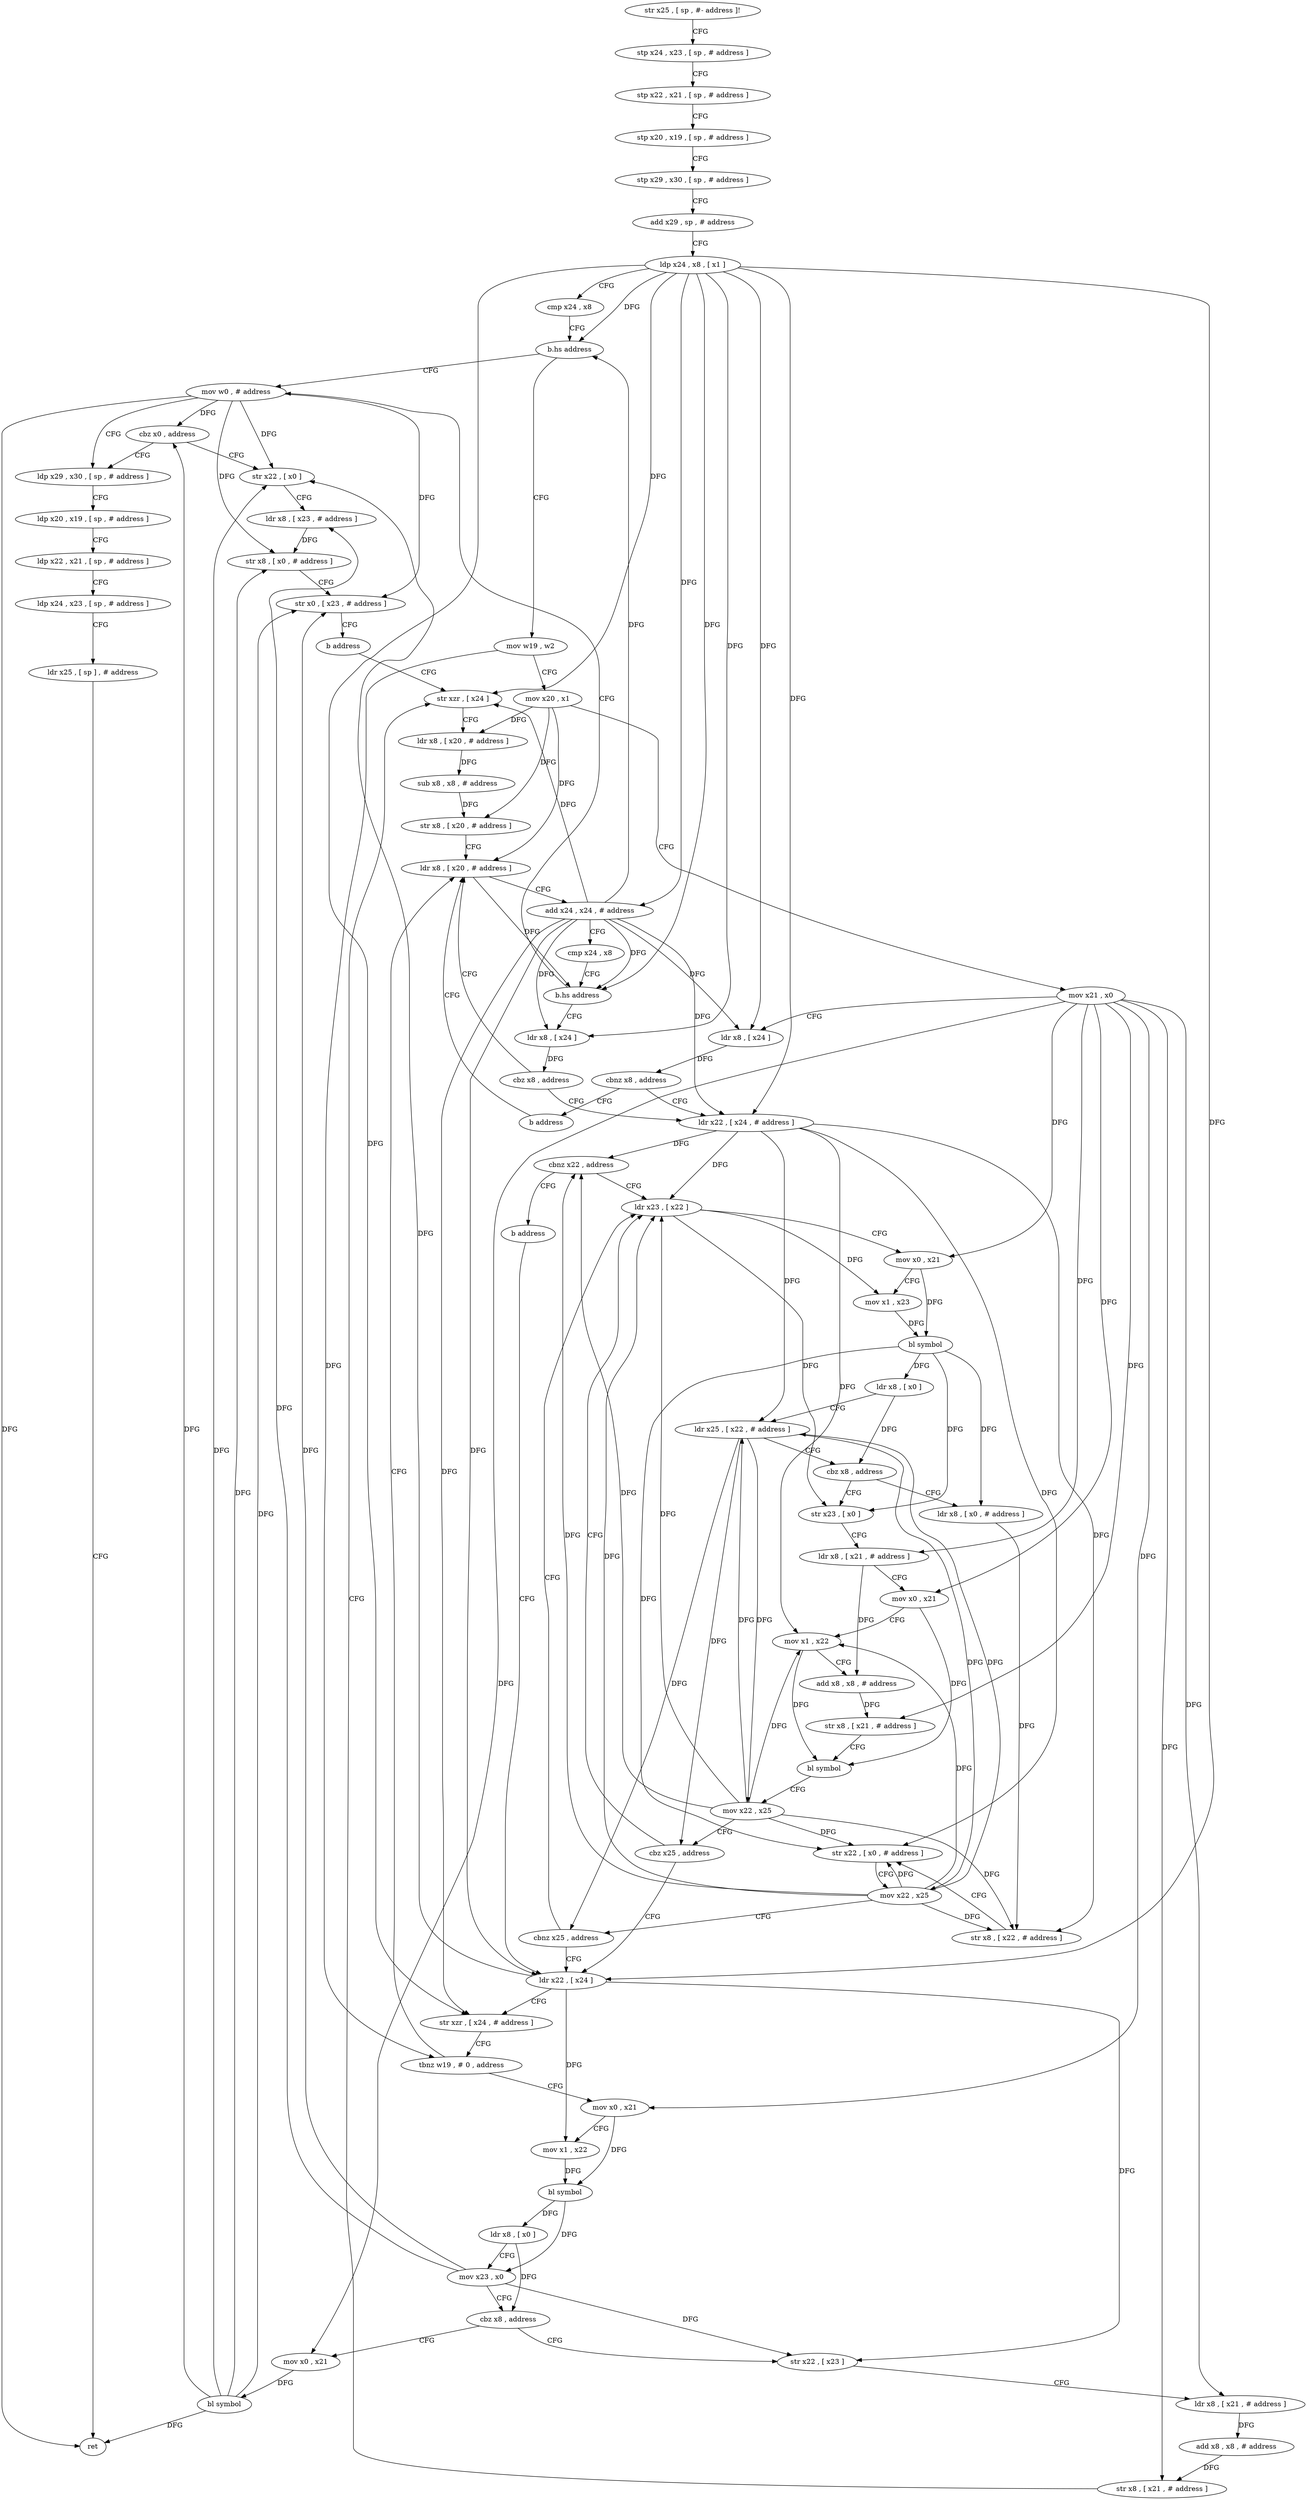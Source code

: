 digraph "func" {
"4221704" [label = "str x25 , [ sp , #- address ]!" ]
"4221708" [label = "stp x24 , x23 , [ sp , # address ]" ]
"4221712" [label = "stp x22 , x21 , [ sp , # address ]" ]
"4221716" [label = "stp x20 , x19 , [ sp , # address ]" ]
"4221720" [label = "stp x29 , x30 , [ sp , # address ]" ]
"4221724" [label = "add x29 , sp , # address" ]
"4221728" [label = "ldp x24 , x8 , [ x1 ]" ]
"4221732" [label = "cmp x24 , x8" ]
"4221736" [label = "b.hs address" ]
"4221984" [label = "mov w0 , # address" ]
"4221740" [label = "mov w19 , w2" ]
"4221988" [label = "ldp x29 , x30 , [ sp , # address ]" ]
"4221744" [label = "mov x20 , x1" ]
"4221748" [label = "mov x21 , x0" ]
"4221752" [label = "ldr x8 , [ x24 ]" ]
"4221756" [label = "cbnz x8 , address" ]
"4221820" [label = "ldr x22 , [ x24 , # address ]" ]
"4221760" [label = "b address" ]
"4221824" [label = "cbnz x22 , address" ]
"4221868" [label = "ldr x23 , [ x22 ]" ]
"4221828" [label = "b address" ]
"4221796" [label = "ldr x8 , [ x20 , # address ]" ]
"4221872" [label = "mov x0 , x21" ]
"4221876" [label = "mov x1 , x23" ]
"4221880" [label = "bl symbol" ]
"4221884" [label = "ldr x8 , [ x0 ]" ]
"4221888" [label = "ldr x25 , [ x22 , # address ]" ]
"4221892" [label = "cbz x8 , address" ]
"4221832" [label = "str x23 , [ x0 ]" ]
"4221896" [label = "ldr x8 , [ x0 , # address ]" ]
"4221916" [label = "ldr x22 , [ x24 ]" ]
"4221800" [label = "add x24 , x24 , # address" ]
"4221804" [label = "cmp x24 , x8" ]
"4221808" [label = "b.hs address" ]
"4221812" [label = "ldr x8 , [ x24 ]" ]
"4221836" [label = "ldr x8 , [ x21 , # address ]" ]
"4221840" [label = "mov x0 , x21" ]
"4221844" [label = "mov x1 , x22" ]
"4221848" [label = "add x8 , x8 , # address" ]
"4221852" [label = "str x8 , [ x21 , # address ]" ]
"4221856" [label = "bl symbol" ]
"4221860" [label = "mov x22 , x25" ]
"4221864" [label = "cbz x25 , address" ]
"4221900" [label = "str x8 , [ x22 , # address ]" ]
"4221904" [label = "str x22 , [ x0 , # address ]" ]
"4221908" [label = "mov x22 , x25" ]
"4221912" [label = "cbnz x25 , address" ]
"4221920" [label = "str xzr , [ x24 , # address ]" ]
"4221924" [label = "tbnz w19 , # 0 , address" ]
"4221928" [label = "mov x0 , x21" ]
"4221816" [label = "cbz x8 , address" ]
"4221932" [label = "mov x1 , x22" ]
"4221936" [label = "bl symbol" ]
"4221940" [label = "ldr x8 , [ x0 ]" ]
"4221944" [label = "mov x23 , x0" ]
"4221948" [label = "cbz x8 , address" ]
"4221764" [label = "str x22 , [ x23 ]" ]
"4221952" [label = "mov x0 , x21" ]
"4221768" [label = "ldr x8 , [ x21 , # address ]" ]
"4221772" [label = "add x8 , x8 , # address" ]
"4221776" [label = "str x8 , [ x21 , # address ]" ]
"4221780" [label = "str xzr , [ x24 ]" ]
"4221956" [label = "bl symbol" ]
"4221960" [label = "cbz x0 , address" ]
"4221964" [label = "str x22 , [ x0 ]" ]
"4221992" [label = "ldp x20 , x19 , [ sp , # address ]" ]
"4221996" [label = "ldp x22 , x21 , [ sp , # address ]" ]
"4222000" [label = "ldp x24 , x23 , [ sp , # address ]" ]
"4222004" [label = "ldr x25 , [ sp ] , # address" ]
"4222008" [label = "ret" ]
"4221968" [label = "ldr x8 , [ x23 , # address ]" ]
"4221972" [label = "str x8 , [ x0 , # address ]" ]
"4221976" [label = "str x0 , [ x23 , # address ]" ]
"4221980" [label = "b address" ]
"4221784" [label = "ldr x8 , [ x20 , # address ]" ]
"4221788" [label = "sub x8 , x8 , # address" ]
"4221792" [label = "str x8 , [ x20 , # address ]" ]
"4221704" -> "4221708" [ label = "CFG" ]
"4221708" -> "4221712" [ label = "CFG" ]
"4221712" -> "4221716" [ label = "CFG" ]
"4221716" -> "4221720" [ label = "CFG" ]
"4221720" -> "4221724" [ label = "CFG" ]
"4221724" -> "4221728" [ label = "CFG" ]
"4221728" -> "4221732" [ label = "CFG" ]
"4221728" -> "4221736" [ label = "DFG" ]
"4221728" -> "4221752" [ label = "DFG" ]
"4221728" -> "4221820" [ label = "DFG" ]
"4221728" -> "4221800" [ label = "DFG" ]
"4221728" -> "4221808" [ label = "DFG" ]
"4221728" -> "4221916" [ label = "DFG" ]
"4221728" -> "4221920" [ label = "DFG" ]
"4221728" -> "4221812" [ label = "DFG" ]
"4221728" -> "4221780" [ label = "DFG" ]
"4221732" -> "4221736" [ label = "CFG" ]
"4221736" -> "4221984" [ label = "CFG" ]
"4221736" -> "4221740" [ label = "CFG" ]
"4221984" -> "4221988" [ label = "CFG" ]
"4221984" -> "4222008" [ label = "DFG" ]
"4221984" -> "4221960" [ label = "DFG" ]
"4221984" -> "4221964" [ label = "DFG" ]
"4221984" -> "4221972" [ label = "DFG" ]
"4221984" -> "4221976" [ label = "DFG" ]
"4221740" -> "4221744" [ label = "CFG" ]
"4221740" -> "4221924" [ label = "DFG" ]
"4221988" -> "4221992" [ label = "CFG" ]
"4221744" -> "4221748" [ label = "CFG" ]
"4221744" -> "4221796" [ label = "DFG" ]
"4221744" -> "4221784" [ label = "DFG" ]
"4221744" -> "4221792" [ label = "DFG" ]
"4221748" -> "4221752" [ label = "CFG" ]
"4221748" -> "4221872" [ label = "DFG" ]
"4221748" -> "4221836" [ label = "DFG" ]
"4221748" -> "4221840" [ label = "DFG" ]
"4221748" -> "4221852" [ label = "DFG" ]
"4221748" -> "4221928" [ label = "DFG" ]
"4221748" -> "4221768" [ label = "DFG" ]
"4221748" -> "4221776" [ label = "DFG" ]
"4221748" -> "4221952" [ label = "DFG" ]
"4221752" -> "4221756" [ label = "DFG" ]
"4221756" -> "4221820" [ label = "CFG" ]
"4221756" -> "4221760" [ label = "CFG" ]
"4221820" -> "4221824" [ label = "DFG" ]
"4221820" -> "4221868" [ label = "DFG" ]
"4221820" -> "4221888" [ label = "DFG" ]
"4221820" -> "4221844" [ label = "DFG" ]
"4221820" -> "4221900" [ label = "DFG" ]
"4221820" -> "4221904" [ label = "DFG" ]
"4221760" -> "4221796" [ label = "CFG" ]
"4221824" -> "4221868" [ label = "CFG" ]
"4221824" -> "4221828" [ label = "CFG" ]
"4221868" -> "4221872" [ label = "CFG" ]
"4221868" -> "4221876" [ label = "DFG" ]
"4221868" -> "4221832" [ label = "DFG" ]
"4221828" -> "4221916" [ label = "CFG" ]
"4221796" -> "4221800" [ label = "CFG" ]
"4221796" -> "4221808" [ label = "DFG" ]
"4221872" -> "4221876" [ label = "CFG" ]
"4221872" -> "4221880" [ label = "DFG" ]
"4221876" -> "4221880" [ label = "DFG" ]
"4221880" -> "4221884" [ label = "DFG" ]
"4221880" -> "4221832" [ label = "DFG" ]
"4221880" -> "4221896" [ label = "DFG" ]
"4221880" -> "4221904" [ label = "DFG" ]
"4221884" -> "4221888" [ label = "CFG" ]
"4221884" -> "4221892" [ label = "DFG" ]
"4221888" -> "4221892" [ label = "CFG" ]
"4221888" -> "4221860" [ label = "DFG" ]
"4221888" -> "4221864" [ label = "DFG" ]
"4221888" -> "4221908" [ label = "DFG" ]
"4221888" -> "4221912" [ label = "DFG" ]
"4221892" -> "4221832" [ label = "CFG" ]
"4221892" -> "4221896" [ label = "CFG" ]
"4221832" -> "4221836" [ label = "CFG" ]
"4221896" -> "4221900" [ label = "DFG" ]
"4221916" -> "4221920" [ label = "CFG" ]
"4221916" -> "4221932" [ label = "DFG" ]
"4221916" -> "4221764" [ label = "DFG" ]
"4221916" -> "4221964" [ label = "DFG" ]
"4221800" -> "4221804" [ label = "CFG" ]
"4221800" -> "4221752" [ label = "DFG" ]
"4221800" -> "4221820" [ label = "DFG" ]
"4221800" -> "4221736" [ label = "DFG" ]
"4221800" -> "4221808" [ label = "DFG" ]
"4221800" -> "4221916" [ label = "DFG" ]
"4221800" -> "4221920" [ label = "DFG" ]
"4221800" -> "4221812" [ label = "DFG" ]
"4221800" -> "4221780" [ label = "DFG" ]
"4221804" -> "4221808" [ label = "CFG" ]
"4221808" -> "4221984" [ label = "CFG" ]
"4221808" -> "4221812" [ label = "CFG" ]
"4221812" -> "4221816" [ label = "DFG" ]
"4221836" -> "4221840" [ label = "CFG" ]
"4221836" -> "4221848" [ label = "DFG" ]
"4221840" -> "4221844" [ label = "CFG" ]
"4221840" -> "4221856" [ label = "DFG" ]
"4221844" -> "4221848" [ label = "CFG" ]
"4221844" -> "4221856" [ label = "DFG" ]
"4221848" -> "4221852" [ label = "DFG" ]
"4221852" -> "4221856" [ label = "CFG" ]
"4221856" -> "4221860" [ label = "CFG" ]
"4221860" -> "4221864" [ label = "CFG" ]
"4221860" -> "4221824" [ label = "DFG" ]
"4221860" -> "4221868" [ label = "DFG" ]
"4221860" -> "4221888" [ label = "DFG" ]
"4221860" -> "4221844" [ label = "DFG" ]
"4221860" -> "4221900" [ label = "DFG" ]
"4221860" -> "4221904" [ label = "DFG" ]
"4221864" -> "4221916" [ label = "CFG" ]
"4221864" -> "4221868" [ label = "CFG" ]
"4221900" -> "4221904" [ label = "CFG" ]
"4221904" -> "4221908" [ label = "CFG" ]
"4221908" -> "4221912" [ label = "CFG" ]
"4221908" -> "4221824" [ label = "DFG" ]
"4221908" -> "4221868" [ label = "DFG" ]
"4221908" -> "4221888" [ label = "DFG" ]
"4221908" -> "4221844" [ label = "DFG" ]
"4221908" -> "4221904" [ label = "DFG" ]
"4221908" -> "4221900" [ label = "DFG" ]
"4221912" -> "4221868" [ label = "CFG" ]
"4221912" -> "4221916" [ label = "CFG" ]
"4221920" -> "4221924" [ label = "CFG" ]
"4221924" -> "4221796" [ label = "CFG" ]
"4221924" -> "4221928" [ label = "CFG" ]
"4221928" -> "4221932" [ label = "CFG" ]
"4221928" -> "4221936" [ label = "DFG" ]
"4221816" -> "4221796" [ label = "CFG" ]
"4221816" -> "4221820" [ label = "CFG" ]
"4221932" -> "4221936" [ label = "DFG" ]
"4221936" -> "4221940" [ label = "DFG" ]
"4221936" -> "4221944" [ label = "DFG" ]
"4221940" -> "4221944" [ label = "CFG" ]
"4221940" -> "4221948" [ label = "DFG" ]
"4221944" -> "4221948" [ label = "CFG" ]
"4221944" -> "4221764" [ label = "DFG" ]
"4221944" -> "4221968" [ label = "DFG" ]
"4221944" -> "4221976" [ label = "DFG" ]
"4221948" -> "4221764" [ label = "CFG" ]
"4221948" -> "4221952" [ label = "CFG" ]
"4221764" -> "4221768" [ label = "CFG" ]
"4221952" -> "4221956" [ label = "DFG" ]
"4221768" -> "4221772" [ label = "DFG" ]
"4221772" -> "4221776" [ label = "DFG" ]
"4221776" -> "4221780" [ label = "CFG" ]
"4221780" -> "4221784" [ label = "CFG" ]
"4221956" -> "4221960" [ label = "DFG" ]
"4221956" -> "4222008" [ label = "DFG" ]
"4221956" -> "4221964" [ label = "DFG" ]
"4221956" -> "4221972" [ label = "DFG" ]
"4221956" -> "4221976" [ label = "DFG" ]
"4221960" -> "4221988" [ label = "CFG" ]
"4221960" -> "4221964" [ label = "CFG" ]
"4221964" -> "4221968" [ label = "CFG" ]
"4221992" -> "4221996" [ label = "CFG" ]
"4221996" -> "4222000" [ label = "CFG" ]
"4222000" -> "4222004" [ label = "CFG" ]
"4222004" -> "4222008" [ label = "CFG" ]
"4221968" -> "4221972" [ label = "DFG" ]
"4221972" -> "4221976" [ label = "CFG" ]
"4221976" -> "4221980" [ label = "CFG" ]
"4221980" -> "4221780" [ label = "CFG" ]
"4221784" -> "4221788" [ label = "DFG" ]
"4221788" -> "4221792" [ label = "DFG" ]
"4221792" -> "4221796" [ label = "CFG" ]
}
